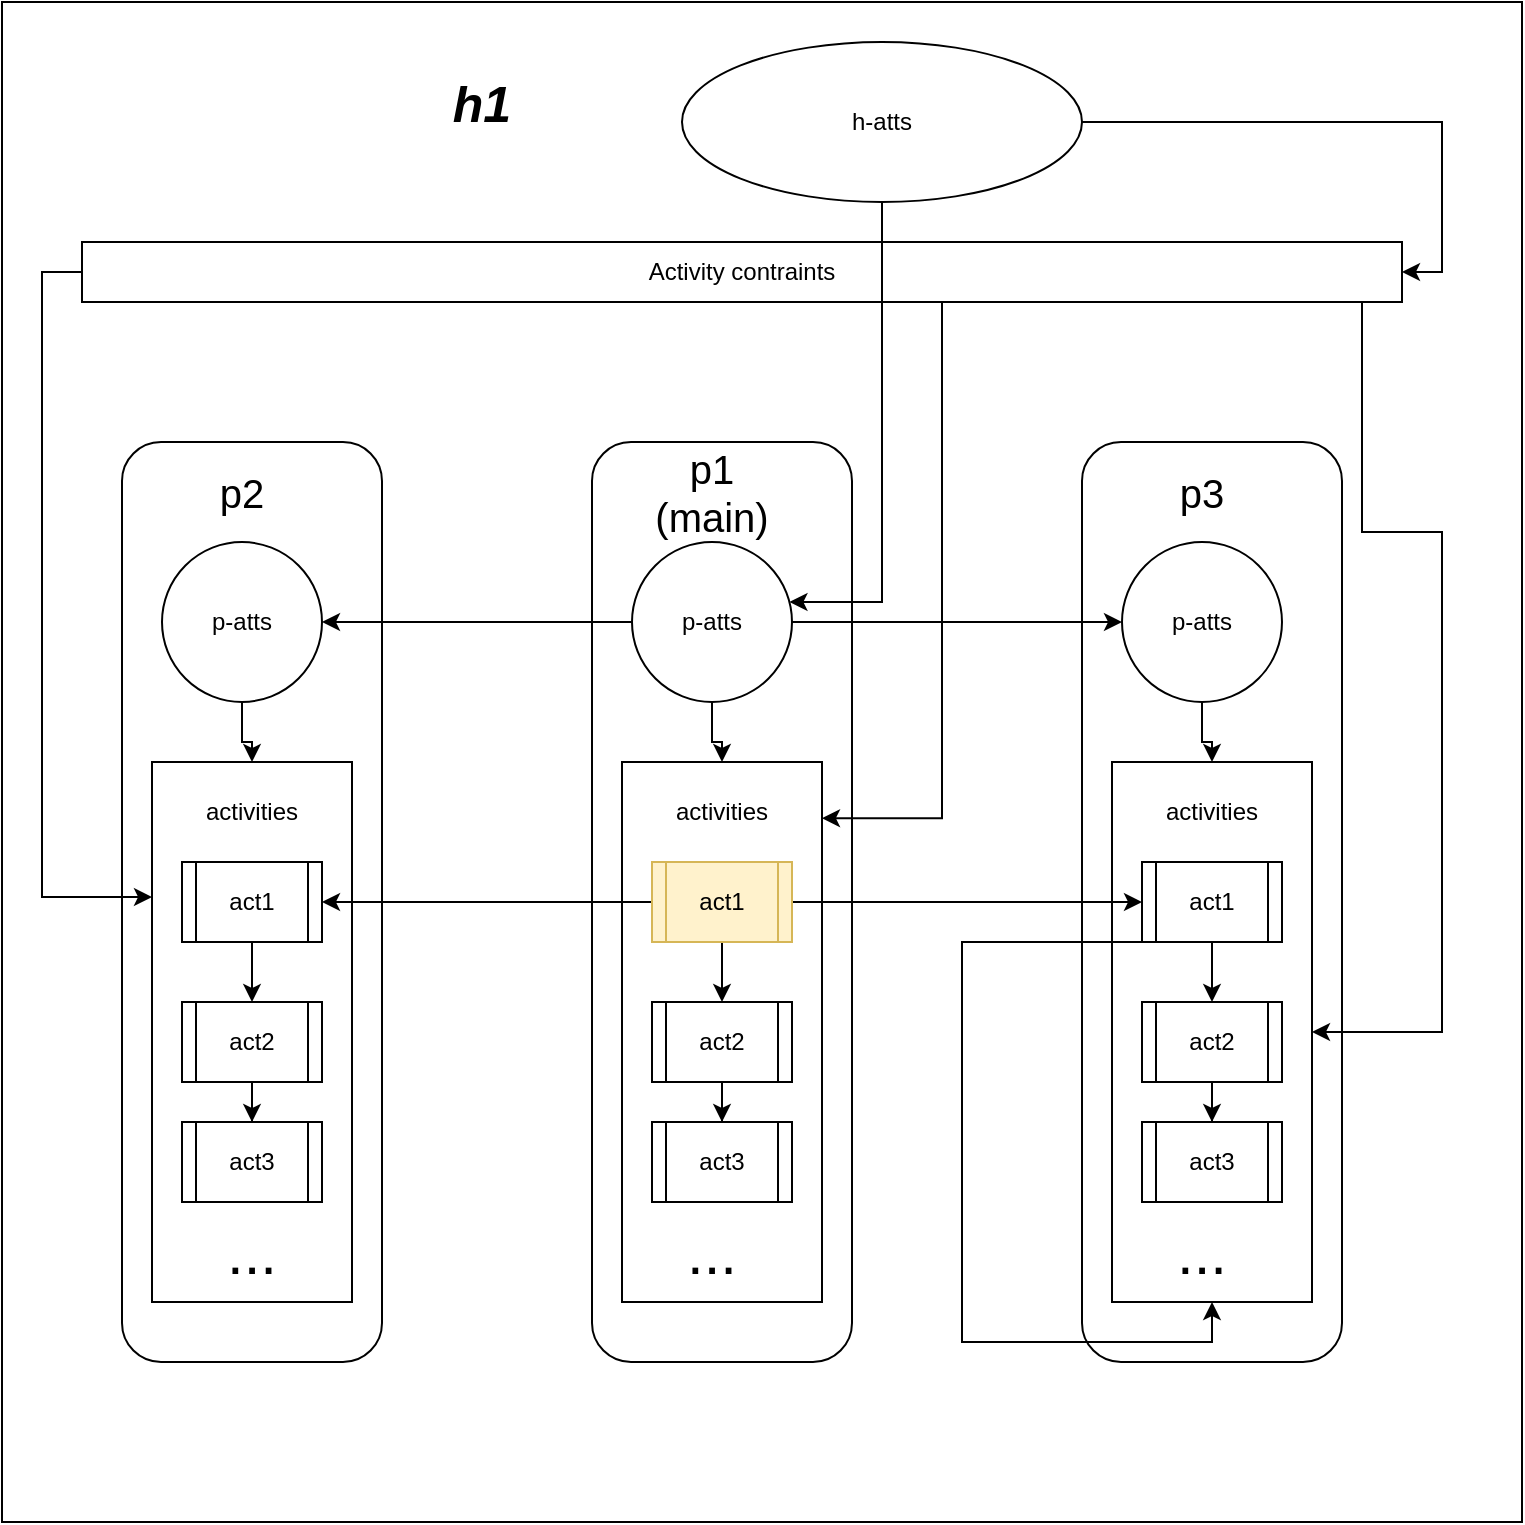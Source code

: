 <mxfile version="24.7.16">
  <diagram name="Page-1" id="2Gl4b44V5FFW3uYvH6PN">
    <mxGraphModel dx="1323" dy="643" grid="1" gridSize="10" guides="1" tooltips="1" connect="1" arrows="1" fold="1" page="1" pageScale="1" pageWidth="1169" pageHeight="827" math="0" shadow="0">
      <root>
        <mxCell id="0" />
        <mxCell id="1" parent="0" />
        <mxCell id="zJSgsKGGuxwdJfE0XvD6-1" value="" style="whiteSpace=wrap;html=1;aspect=fixed;fillColor=none;" vertex="1" parent="1">
          <mxGeometry x="160" y="120" width="760" height="760" as="geometry" />
        </mxCell>
        <mxCell id="zJSgsKGGuxwdJfE0XvD6-2" value="&lt;b&gt;&lt;i style=&quot;&quot;&gt;&lt;font style=&quot;font-size: 25px;&quot;&gt;h1&lt;/font&gt;&lt;/i&gt;&lt;/b&gt;" style="text;html=1;align=center;verticalAlign=middle;whiteSpace=wrap;rounded=0;" vertex="1" parent="1">
          <mxGeometry x="380" y="150" width="40" height="40" as="geometry" />
        </mxCell>
        <mxCell id="zJSgsKGGuxwdJfE0XvD6-4" value="" style="rounded=1;whiteSpace=wrap;html=1;fillColor=none;" vertex="1" parent="1">
          <mxGeometry x="220" y="340" width="130" height="460" as="geometry" />
        </mxCell>
        <mxCell id="zJSgsKGGuxwdJfE0XvD6-5" value="&lt;span style=&quot;font-size: 20px;&quot;&gt;p2&lt;/span&gt;" style="text;html=1;align=center;verticalAlign=middle;whiteSpace=wrap;rounded=0;" vertex="1" parent="1">
          <mxGeometry x="250" y="350" width="60" height="30" as="geometry" />
        </mxCell>
        <mxCell id="zJSgsKGGuxwdJfE0XvD6-13" style="edgeStyle=orthogonalEdgeStyle;rounded=0;orthogonalLoop=1;jettySize=auto;html=1;entryX=0.5;entryY=0;entryDx=0;entryDy=0;" edge="1" parent="1" source="zJSgsKGGuxwdJfE0XvD6-6" target="zJSgsKGGuxwdJfE0XvD6-9">
          <mxGeometry relative="1" as="geometry" />
        </mxCell>
        <mxCell id="zJSgsKGGuxwdJfE0XvD6-6" value="p-atts" style="ellipse;whiteSpace=wrap;html=1;aspect=fixed;" vertex="1" parent="1">
          <mxGeometry x="240" y="390" width="80" height="80" as="geometry" />
        </mxCell>
        <mxCell id="zJSgsKGGuxwdJfE0XvD6-12" style="edgeStyle=orthogonalEdgeStyle;rounded=0;orthogonalLoop=1;jettySize=auto;html=1;entryX=1;entryY=0.5;entryDx=0;entryDy=0;" edge="1" parent="1" source="zJSgsKGGuxwdJfE0XvD6-7" target="zJSgsKGGuxwdJfE0XvD6-11">
          <mxGeometry relative="1" as="geometry">
            <Array as="points">
              <mxPoint x="880" y="180" />
              <mxPoint x="880" y="255" />
            </Array>
          </mxGeometry>
        </mxCell>
        <mxCell id="zJSgsKGGuxwdJfE0XvD6-61" style="edgeStyle=orthogonalEdgeStyle;rounded=0;orthogonalLoop=1;jettySize=auto;html=1;" edge="1" parent="1" source="zJSgsKGGuxwdJfE0XvD6-7" target="zJSgsKGGuxwdJfE0XvD6-22">
          <mxGeometry relative="1" as="geometry">
            <Array as="points">
              <mxPoint x="600" y="420" />
            </Array>
          </mxGeometry>
        </mxCell>
        <mxCell id="zJSgsKGGuxwdJfE0XvD6-7" value="h-atts" style="ellipse;whiteSpace=wrap;html=1;" vertex="1" parent="1">
          <mxGeometry x="500" y="140" width="200" height="80" as="geometry" />
        </mxCell>
        <mxCell id="zJSgsKGGuxwdJfE0XvD6-9" value="" style="rounded=0;whiteSpace=wrap;html=1;fillColor=none;" vertex="1" parent="1">
          <mxGeometry x="235" y="500" width="100" height="270" as="geometry" />
        </mxCell>
        <mxCell id="zJSgsKGGuxwdJfE0XvD6-10" value="activities" style="text;html=1;align=center;verticalAlign=middle;whiteSpace=wrap;rounded=0;" vertex="1" parent="1">
          <mxGeometry x="255" y="510" width="60" height="30" as="geometry" />
        </mxCell>
        <mxCell id="zJSgsKGGuxwdJfE0XvD6-14" style="edgeStyle=orthogonalEdgeStyle;rounded=0;orthogonalLoop=1;jettySize=auto;html=1;entryX=0;entryY=0.25;entryDx=0;entryDy=0;" edge="1" parent="1" source="zJSgsKGGuxwdJfE0XvD6-11" target="zJSgsKGGuxwdJfE0XvD6-9">
          <mxGeometry relative="1" as="geometry">
            <Array as="points">
              <mxPoint x="180" y="255" />
              <mxPoint x="180" y="568" />
            </Array>
          </mxGeometry>
        </mxCell>
        <mxCell id="zJSgsKGGuxwdJfE0XvD6-37" style="edgeStyle=orthogonalEdgeStyle;rounded=0;orthogonalLoop=1;jettySize=auto;html=1;entryX=1;entryY=0.5;entryDx=0;entryDy=0;" edge="1" parent="1" source="zJSgsKGGuxwdJfE0XvD6-11" target="zJSgsKGGuxwdJfE0XvD6-31">
          <mxGeometry relative="1" as="geometry">
            <Array as="points">
              <mxPoint x="840" y="385" />
              <mxPoint x="880" y="385" />
              <mxPoint x="880" y="635" />
            </Array>
          </mxGeometry>
        </mxCell>
        <mxCell id="zJSgsKGGuxwdJfE0XvD6-11" value="Activity contraints" style="rounded=0;whiteSpace=wrap;html=1;fillColor=none;" vertex="1" parent="1">
          <mxGeometry x="200" y="240" width="660" height="30" as="geometry" />
        </mxCell>
        <mxCell id="zJSgsKGGuxwdJfE0XvD6-60" style="edgeStyle=orthogonalEdgeStyle;rounded=0;orthogonalLoop=1;jettySize=auto;html=1;" edge="1" parent="1" source="zJSgsKGGuxwdJfE0XvD6-15" target="zJSgsKGGuxwdJfE0XvD6-16">
          <mxGeometry relative="1" as="geometry" />
        </mxCell>
        <mxCell id="zJSgsKGGuxwdJfE0XvD6-15" value="act1" style="shape=process;whiteSpace=wrap;html=1;backgroundOutline=1;" vertex="1" parent="1">
          <mxGeometry x="250" y="550" width="70" height="40" as="geometry" />
        </mxCell>
        <mxCell id="zJSgsKGGuxwdJfE0XvD6-55" style="edgeStyle=orthogonalEdgeStyle;rounded=0;orthogonalLoop=1;jettySize=auto;html=1;entryX=0.5;entryY=0;entryDx=0;entryDy=0;" edge="1" parent="1" source="zJSgsKGGuxwdJfE0XvD6-16" target="zJSgsKGGuxwdJfE0XvD6-17">
          <mxGeometry relative="1" as="geometry" />
        </mxCell>
        <mxCell id="zJSgsKGGuxwdJfE0XvD6-16" value="act2" style="shape=process;whiteSpace=wrap;html=1;backgroundOutline=1;" vertex="1" parent="1">
          <mxGeometry x="250" y="620" width="70" height="40" as="geometry" />
        </mxCell>
        <mxCell id="zJSgsKGGuxwdJfE0XvD6-17" value="act3" style="shape=process;whiteSpace=wrap;html=1;backgroundOutline=1;" vertex="1" parent="1">
          <mxGeometry x="250" y="680" width="70" height="40" as="geometry" />
        </mxCell>
        <mxCell id="zJSgsKGGuxwdJfE0XvD6-18" value="&lt;font style=&quot;font-size: 30px;&quot;&gt;...&lt;/font&gt;" style="text;html=1;align=center;verticalAlign=middle;whiteSpace=wrap;rounded=0;" vertex="1" parent="1">
          <mxGeometry x="255" y="730" width="60" height="30" as="geometry" />
        </mxCell>
        <mxCell id="zJSgsKGGuxwdJfE0XvD6-19" style="edgeStyle=orthogonalEdgeStyle;rounded=0;orthogonalLoop=1;jettySize=auto;html=1;exitX=0.5;exitY=1;exitDx=0;exitDy=0;" edge="1" parent="1" source="zJSgsKGGuxwdJfE0XvD6-18" target="zJSgsKGGuxwdJfE0XvD6-18">
          <mxGeometry relative="1" as="geometry" />
        </mxCell>
        <mxCell id="zJSgsKGGuxwdJfE0XvD6-20" value="" style="rounded=1;whiteSpace=wrap;html=1;fillColor=none;" vertex="1" parent="1">
          <mxGeometry x="455" y="340" width="130" height="460" as="geometry" />
        </mxCell>
        <mxCell id="zJSgsKGGuxwdJfE0XvD6-21" value="&lt;font style=&quot;font-size: 20px;&quot;&gt;p1 (main)&lt;/font&gt;" style="text;html=1;align=center;verticalAlign=middle;whiteSpace=wrap;rounded=0;" vertex="1" parent="1">
          <mxGeometry x="485" y="350" width="60" height="30" as="geometry" />
        </mxCell>
        <mxCell id="zJSgsKGGuxwdJfE0XvD6-43" style="edgeStyle=orthogonalEdgeStyle;rounded=0;orthogonalLoop=1;jettySize=auto;html=1;entryX=0.5;entryY=0;entryDx=0;entryDy=0;" edge="1" parent="1" source="zJSgsKGGuxwdJfE0XvD6-22" target="zJSgsKGGuxwdJfE0XvD6-23">
          <mxGeometry relative="1" as="geometry" />
        </mxCell>
        <mxCell id="zJSgsKGGuxwdJfE0XvD6-53" style="edgeStyle=orthogonalEdgeStyle;rounded=0;orthogonalLoop=1;jettySize=auto;html=1;" edge="1" parent="1" source="zJSgsKGGuxwdJfE0XvD6-22" target="zJSgsKGGuxwdJfE0XvD6-6">
          <mxGeometry relative="1" as="geometry" />
        </mxCell>
        <mxCell id="zJSgsKGGuxwdJfE0XvD6-54" style="edgeStyle=orthogonalEdgeStyle;rounded=0;orthogonalLoop=1;jettySize=auto;html=1;entryX=0;entryY=0.5;entryDx=0;entryDy=0;" edge="1" parent="1" source="zJSgsKGGuxwdJfE0XvD6-22" target="zJSgsKGGuxwdJfE0XvD6-30">
          <mxGeometry relative="1" as="geometry" />
        </mxCell>
        <mxCell id="zJSgsKGGuxwdJfE0XvD6-22" value="p-atts" style="ellipse;whiteSpace=wrap;html=1;aspect=fixed;" vertex="1" parent="1">
          <mxGeometry x="475" y="390" width="80" height="80" as="geometry" />
        </mxCell>
        <mxCell id="zJSgsKGGuxwdJfE0XvD6-23" value="" style="rounded=0;whiteSpace=wrap;html=1;fillColor=none;" vertex="1" parent="1">
          <mxGeometry x="470" y="500" width="100" height="270" as="geometry" />
        </mxCell>
        <mxCell id="zJSgsKGGuxwdJfE0XvD6-24" value="activities" style="text;html=1;align=center;verticalAlign=middle;whiteSpace=wrap;rounded=0;" vertex="1" parent="1">
          <mxGeometry x="490" y="510" width="60" height="30" as="geometry" />
        </mxCell>
        <mxCell id="zJSgsKGGuxwdJfE0XvD6-49" style="edgeStyle=orthogonalEdgeStyle;rounded=0;orthogonalLoop=1;jettySize=auto;html=1;entryX=1;entryY=0.5;entryDx=0;entryDy=0;" edge="1" parent="1" source="zJSgsKGGuxwdJfE0XvD6-25" target="zJSgsKGGuxwdJfE0XvD6-15">
          <mxGeometry relative="1" as="geometry" />
        </mxCell>
        <mxCell id="zJSgsKGGuxwdJfE0XvD6-50" style="edgeStyle=orthogonalEdgeStyle;rounded=0;orthogonalLoop=1;jettySize=auto;html=1;entryX=0;entryY=0.5;entryDx=0;entryDy=0;" edge="1" parent="1" source="zJSgsKGGuxwdJfE0XvD6-25" target="zJSgsKGGuxwdJfE0XvD6-33">
          <mxGeometry relative="1" as="geometry" />
        </mxCell>
        <mxCell id="zJSgsKGGuxwdJfE0XvD6-59" style="edgeStyle=orthogonalEdgeStyle;rounded=0;orthogonalLoop=1;jettySize=auto;html=1;" edge="1" parent="1" source="zJSgsKGGuxwdJfE0XvD6-25" target="zJSgsKGGuxwdJfE0XvD6-26">
          <mxGeometry relative="1" as="geometry" />
        </mxCell>
        <mxCell id="zJSgsKGGuxwdJfE0XvD6-25" value="act1" style="shape=process;whiteSpace=wrap;html=1;backgroundOutline=1;fillColor=#fff2cc;strokeColor=#d6b656;" vertex="1" parent="1">
          <mxGeometry x="485" y="550" width="70" height="40" as="geometry" />
        </mxCell>
        <mxCell id="zJSgsKGGuxwdJfE0XvD6-56" style="edgeStyle=orthogonalEdgeStyle;rounded=0;orthogonalLoop=1;jettySize=auto;html=1;" edge="1" parent="1" source="zJSgsKGGuxwdJfE0XvD6-26" target="zJSgsKGGuxwdJfE0XvD6-27">
          <mxGeometry relative="1" as="geometry" />
        </mxCell>
        <mxCell id="zJSgsKGGuxwdJfE0XvD6-26" value="act2" style="shape=process;whiteSpace=wrap;html=1;backgroundOutline=1;" vertex="1" parent="1">
          <mxGeometry x="485" y="620" width="70" height="40" as="geometry" />
        </mxCell>
        <mxCell id="zJSgsKGGuxwdJfE0XvD6-27" value="act3" style="shape=process;whiteSpace=wrap;html=1;backgroundOutline=1;" vertex="1" parent="1">
          <mxGeometry x="485" y="680" width="70" height="40" as="geometry" />
        </mxCell>
        <mxCell id="zJSgsKGGuxwdJfE0XvD6-28" value="" style="rounded=1;whiteSpace=wrap;html=1;fillColor=none;" vertex="1" parent="1">
          <mxGeometry x="700" y="340" width="130" height="460" as="geometry" />
        </mxCell>
        <mxCell id="zJSgsKGGuxwdJfE0XvD6-29" value="&lt;font style=&quot;font-size: 20px;&quot;&gt;p3&lt;/font&gt;" style="text;html=1;align=center;verticalAlign=middle;whiteSpace=wrap;rounded=0;" vertex="1" parent="1">
          <mxGeometry x="730" y="350" width="60" height="30" as="geometry" />
        </mxCell>
        <mxCell id="zJSgsKGGuxwdJfE0XvD6-45" style="edgeStyle=orthogonalEdgeStyle;rounded=0;orthogonalLoop=1;jettySize=auto;html=1;entryX=0.5;entryY=0;entryDx=0;entryDy=0;" edge="1" parent="1" source="zJSgsKGGuxwdJfE0XvD6-30" target="zJSgsKGGuxwdJfE0XvD6-31">
          <mxGeometry relative="1" as="geometry" />
        </mxCell>
        <mxCell id="zJSgsKGGuxwdJfE0XvD6-30" value="p-atts" style="ellipse;whiteSpace=wrap;html=1;aspect=fixed;" vertex="1" parent="1">
          <mxGeometry x="720" y="390" width="80" height="80" as="geometry" />
        </mxCell>
        <mxCell id="zJSgsKGGuxwdJfE0XvD6-31" value="" style="rounded=0;whiteSpace=wrap;html=1;fillColor=none;" vertex="1" parent="1">
          <mxGeometry x="715" y="500" width="100" height="270" as="geometry" />
        </mxCell>
        <mxCell id="zJSgsKGGuxwdJfE0XvD6-32" value="activities" style="text;html=1;align=center;verticalAlign=middle;whiteSpace=wrap;rounded=0;" vertex="1" parent="1">
          <mxGeometry x="735" y="510" width="60" height="30" as="geometry" />
        </mxCell>
        <mxCell id="zJSgsKGGuxwdJfE0XvD6-58" style="edgeStyle=orthogonalEdgeStyle;rounded=0;orthogonalLoop=1;jettySize=auto;html=1;" edge="1" parent="1" source="zJSgsKGGuxwdJfE0XvD6-33" target="zJSgsKGGuxwdJfE0XvD6-34">
          <mxGeometry relative="1" as="geometry" />
        </mxCell>
        <mxCell id="zJSgsKGGuxwdJfE0XvD6-63" style="edgeStyle=orthogonalEdgeStyle;rounded=0;orthogonalLoop=1;jettySize=auto;html=1;entryX=0.5;entryY=1;entryDx=0;entryDy=0;" edge="1" parent="1" source="zJSgsKGGuxwdJfE0XvD6-33" target="zJSgsKGGuxwdJfE0XvD6-31">
          <mxGeometry relative="1" as="geometry">
            <Array as="points">
              <mxPoint x="640" y="590" />
              <mxPoint x="640" y="790" />
              <mxPoint x="765" y="790" />
            </Array>
          </mxGeometry>
        </mxCell>
        <mxCell id="zJSgsKGGuxwdJfE0XvD6-33" value="act1" style="shape=process;whiteSpace=wrap;html=1;backgroundOutline=1;" vertex="1" parent="1">
          <mxGeometry x="730" y="550" width="70" height="40" as="geometry" />
        </mxCell>
        <mxCell id="zJSgsKGGuxwdJfE0XvD6-57" style="edgeStyle=orthogonalEdgeStyle;rounded=0;orthogonalLoop=1;jettySize=auto;html=1;" edge="1" parent="1" source="zJSgsKGGuxwdJfE0XvD6-34" target="zJSgsKGGuxwdJfE0XvD6-35">
          <mxGeometry relative="1" as="geometry" />
        </mxCell>
        <mxCell id="zJSgsKGGuxwdJfE0XvD6-34" value="act2" style="shape=process;whiteSpace=wrap;html=1;backgroundOutline=1;" vertex="1" parent="1">
          <mxGeometry x="730" y="620" width="70" height="40" as="geometry" />
        </mxCell>
        <mxCell id="zJSgsKGGuxwdJfE0XvD6-35" value="act3" style="shape=process;whiteSpace=wrap;html=1;backgroundOutline=1;" vertex="1" parent="1">
          <mxGeometry x="730" y="680" width="70" height="40" as="geometry" />
        </mxCell>
        <mxCell id="zJSgsKGGuxwdJfE0XvD6-47" value="&lt;font style=&quot;font-size: 30px;&quot;&gt;...&lt;/font&gt;" style="text;html=1;align=center;verticalAlign=middle;whiteSpace=wrap;rounded=0;" vertex="1" parent="1">
          <mxGeometry x="485" y="730" width="60" height="30" as="geometry" />
        </mxCell>
        <mxCell id="zJSgsKGGuxwdJfE0XvD6-48" value="&lt;font style=&quot;font-size: 30px;&quot;&gt;...&lt;/font&gt;" style="text;html=1;align=center;verticalAlign=middle;whiteSpace=wrap;rounded=0;" vertex="1" parent="1">
          <mxGeometry x="730" y="730" width="60" height="30" as="geometry" />
        </mxCell>
        <mxCell id="zJSgsKGGuxwdJfE0XvD6-52" style="edgeStyle=orthogonalEdgeStyle;rounded=0;orthogonalLoop=1;jettySize=auto;html=1;entryX=1;entryY=0.104;entryDx=0;entryDy=0;entryPerimeter=0;" edge="1" parent="1" source="zJSgsKGGuxwdJfE0XvD6-11" target="zJSgsKGGuxwdJfE0XvD6-23">
          <mxGeometry relative="1" as="geometry">
            <Array as="points">
              <mxPoint x="630" y="528" />
            </Array>
          </mxGeometry>
        </mxCell>
      </root>
    </mxGraphModel>
  </diagram>
</mxfile>
